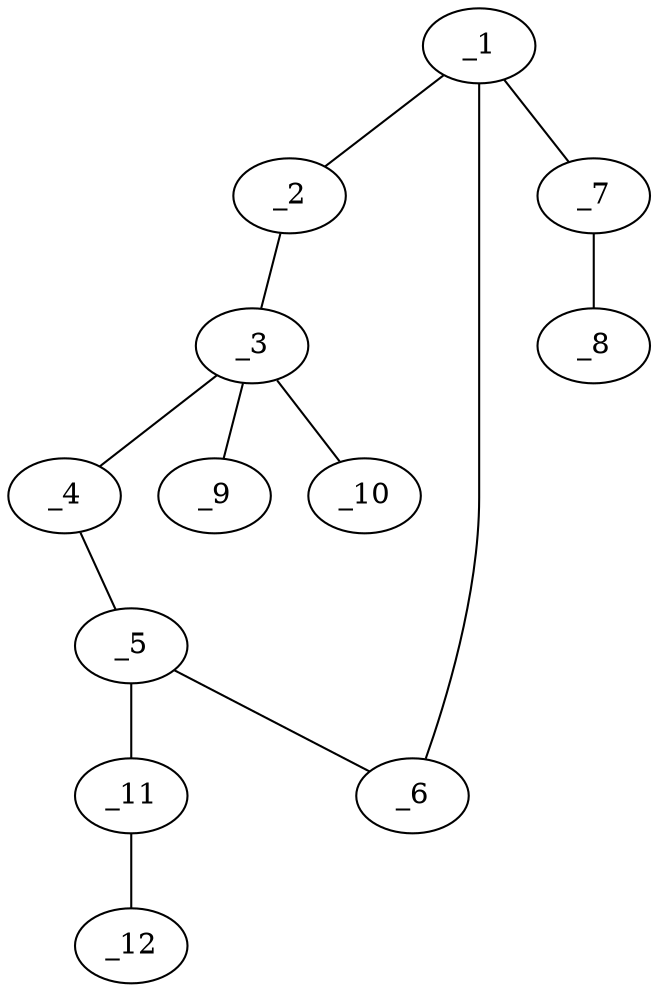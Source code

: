 graph molid651330 {
	_1	 [charge=0,
		chem=1,
		symbol="C  ",
		x="5.4641",
		y="-0.433"];
	_2	 [charge=0,
		chem=2,
		symbol="O  ",
		x="5.4641",
		y="0.567"];
	_1 -- _2	 [valence=1];
	_6	 [charge=0,
		chem=1,
		symbol="C  ",
		x="4.5981",
		y="-0.933"];
	_1 -- _6	 [valence=1];
	_7	 [charge=0,
		chem=1,
		symbol="C  ",
		x="6.3301",
		y="-0.933"];
	_1 -- _7	 [valence=1];
	_3	 [charge=0,
		chem=1,
		symbol="C  ",
		x="4.5981",
		y="1.067"];
	_2 -- _3	 [valence=1];
	_4	 [charge=0,
		chem=2,
		symbol="O  ",
		x="3.7321",
		y="0.567"];
	_3 -- _4	 [valence=1];
	_9	 [charge=0,
		chem=1,
		symbol="C  ",
		x="4.0981",
		y="1.933"];
	_3 -- _9	 [valence=1];
	_10	 [charge=0,
		chem=1,
		symbol="C  ",
		x="5.0981",
		y="1.933"];
	_3 -- _10	 [valence=1];
	_5	 [charge=0,
		chem=1,
		symbol="C  ",
		x="3.7321",
		y="-0.433"];
	_4 -- _5	 [valence=1];
	_5 -- _6	 [valence=1];
	_11	 [charge=0,
		chem=1,
		symbol="C  ",
		x="2.866",
		y="-0.933"];
	_5 -- _11	 [valence=1];
	_8	 [charge=0,
		chem=7,
		symbol="Cl ",
		x="6.3301",
		y="-1.933"];
	_7 -- _8	 [valence=1];
	_12	 [charge=0,
		chem=4,
		symbol="N  ",
		x=2,
		y="-1.433"];
	_11 -- _12	 [valence=3];
}
